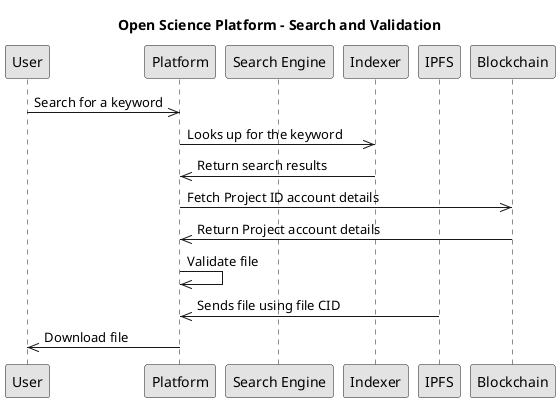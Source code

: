 @startuml

skinparam monochrome true

title Open Science Platform - Search and Validation

participant User as "User"
participant Platform as "Platform"
participant Search as "Search Engine"
participant Indexer as "Indexer"
participant IPFS as "IPFS"
participant Blockchain as "Blockchain"

User ->> Platform: Search for a keyword
Platform ->> Indexer: Looks up for the keyword
Indexer ->> Platform: Return search results
Platform ->> Blockchain: Fetch Project ID account details
Blockchain ->> Platform: Return Project account details

Platform ->> Platform: Validate file


IPFS ->> Platform: Sends file using file CID
Platform ->> User: Download file

@enduml
